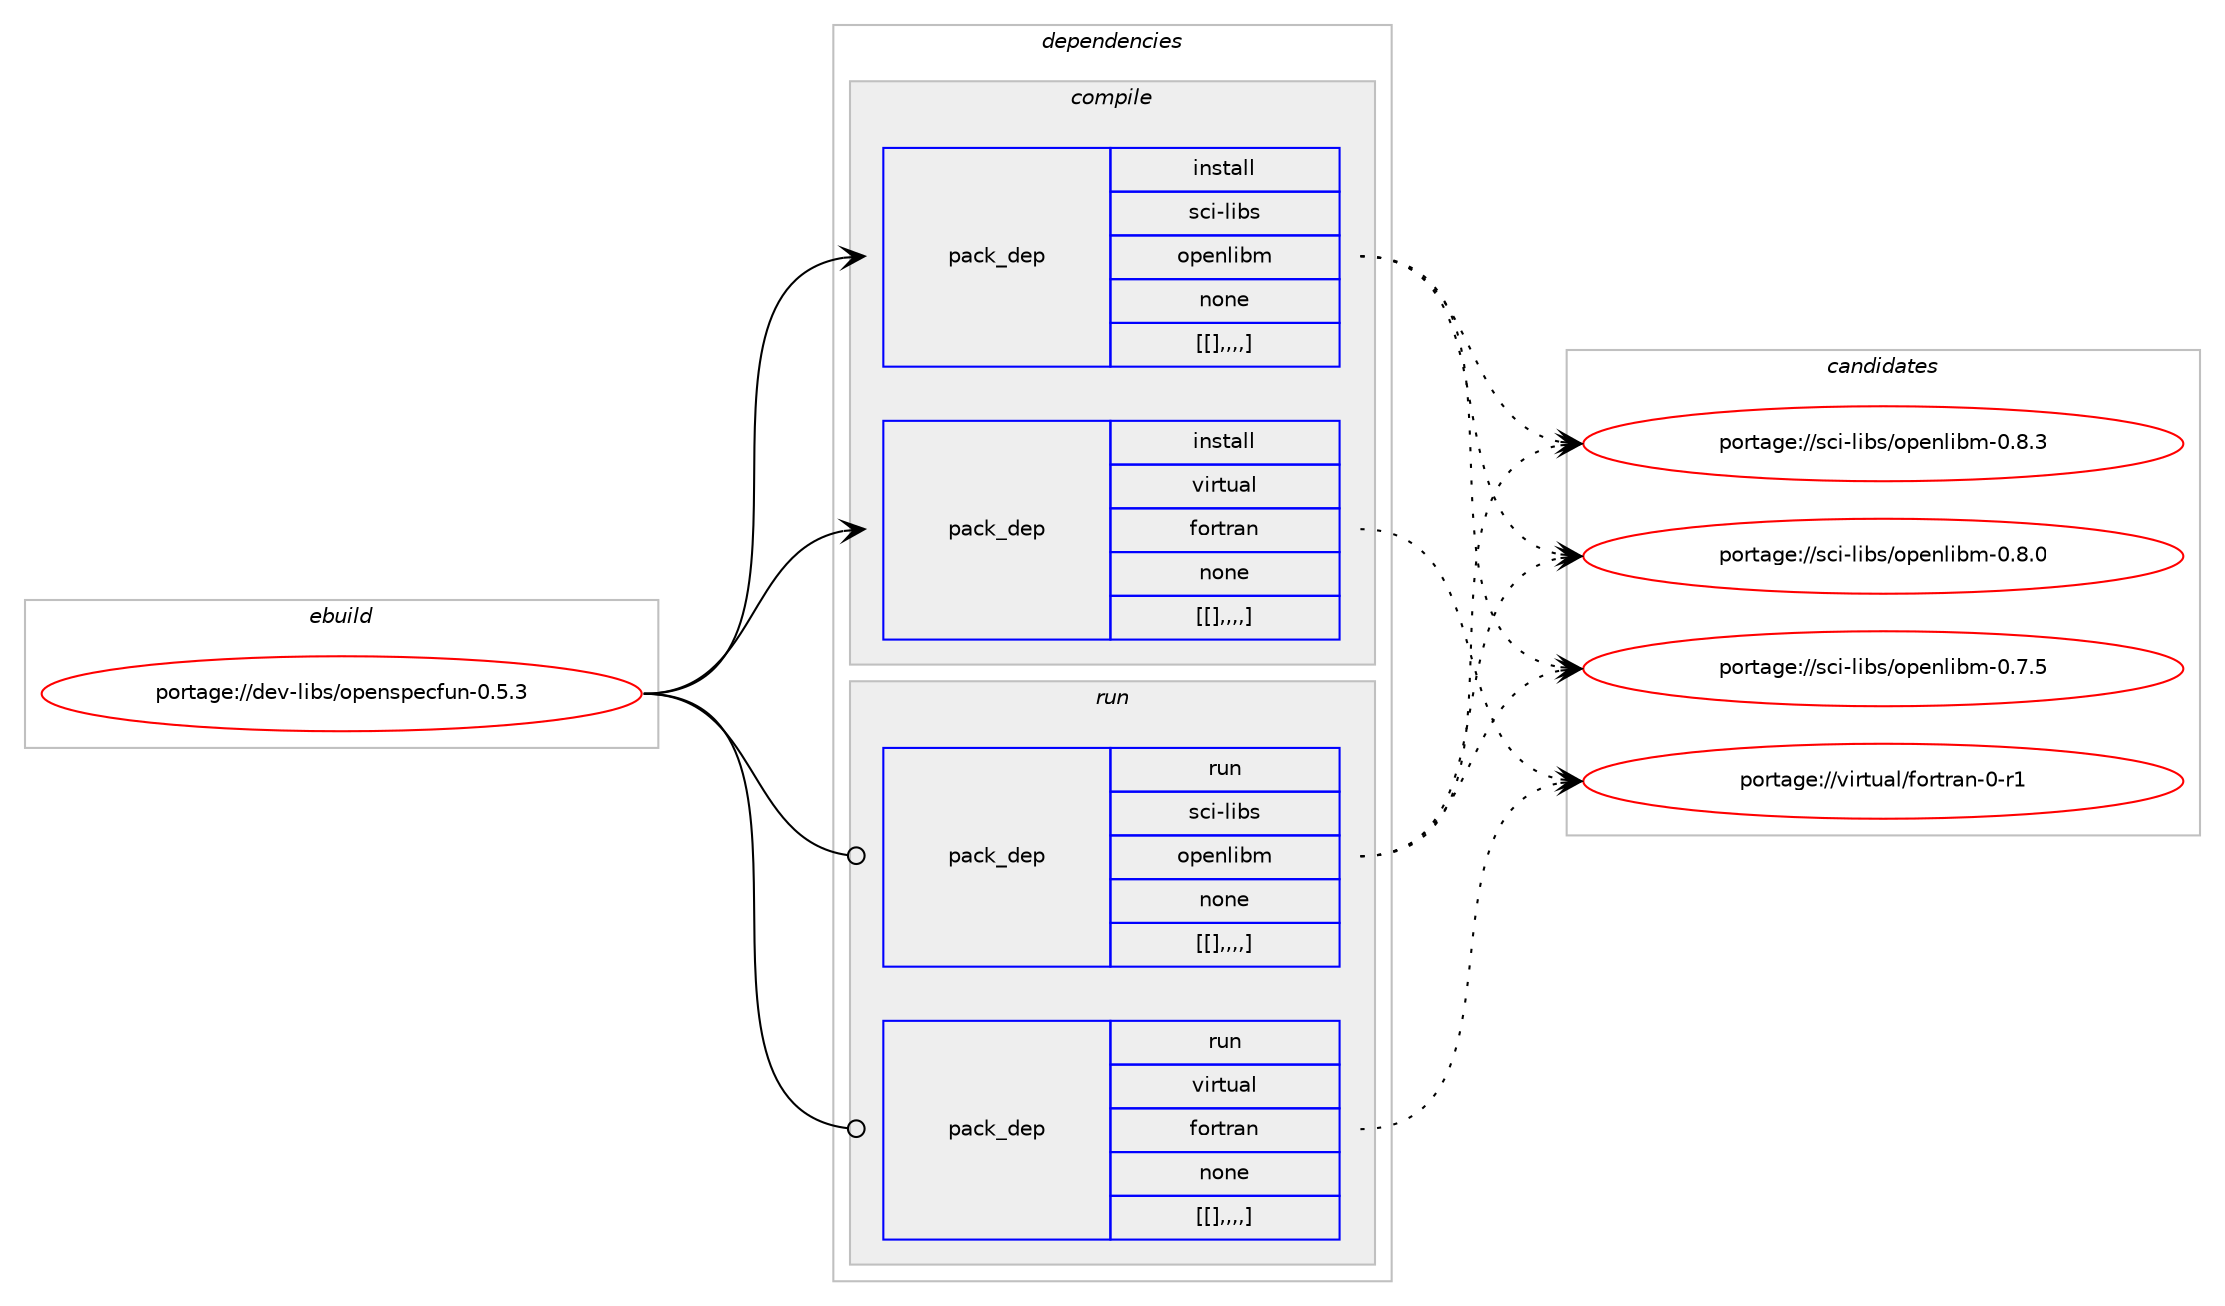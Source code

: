 digraph prolog {

# *************
# Graph options
# *************

newrank=true;
concentrate=true;
compound=true;
graph [rankdir=LR,fontname=Helvetica,fontsize=10,ranksep=1.5];#, ranksep=2.5, nodesep=0.2];
edge  [arrowhead=vee];
node  [fontname=Helvetica,fontsize=10];

# **********
# The ebuild
# **********

subgraph cluster_leftcol {
color=gray;
label=<<i>ebuild</i>>;
id [label="portage://dev-libs/openspecfun-0.5.3", color=red, width=4, href="../dev-libs/openspecfun-0.5.3.svg"];
}

# ****************
# The dependencies
# ****************

subgraph cluster_midcol {
color=gray;
label=<<i>dependencies</i>>;
subgraph cluster_compile {
fillcolor="#eeeeee";
style=filled;
label=<<i>compile</i>>;
subgraph pack84213 {
dependency113641 [label=<<TABLE BORDER="0" CELLBORDER="1" CELLSPACING="0" CELLPADDING="4" WIDTH="220"><TR><TD ROWSPAN="6" CELLPADDING="30">pack_dep</TD></TR><TR><TD WIDTH="110">install</TD></TR><TR><TD>sci-libs</TD></TR><TR><TD>openlibm</TD></TR><TR><TD>none</TD></TR><TR><TD>[[],,,,]</TD></TR></TABLE>>, shape=none, color=blue];
}
id:e -> dependency113641:w [weight=20,style="solid",arrowhead="vee"];
subgraph pack84214 {
dependency113642 [label=<<TABLE BORDER="0" CELLBORDER="1" CELLSPACING="0" CELLPADDING="4" WIDTH="220"><TR><TD ROWSPAN="6" CELLPADDING="30">pack_dep</TD></TR><TR><TD WIDTH="110">install</TD></TR><TR><TD>virtual</TD></TR><TR><TD>fortran</TD></TR><TR><TD>none</TD></TR><TR><TD>[[],,,,]</TD></TR></TABLE>>, shape=none, color=blue];
}
id:e -> dependency113642:w [weight=20,style="solid",arrowhead="vee"];
}
subgraph cluster_compileandrun {
fillcolor="#eeeeee";
style=filled;
label=<<i>compile and run</i>>;
}
subgraph cluster_run {
fillcolor="#eeeeee";
style=filled;
label=<<i>run</i>>;
subgraph pack84215 {
dependency113643 [label=<<TABLE BORDER="0" CELLBORDER="1" CELLSPACING="0" CELLPADDING="4" WIDTH="220"><TR><TD ROWSPAN="6" CELLPADDING="30">pack_dep</TD></TR><TR><TD WIDTH="110">run</TD></TR><TR><TD>sci-libs</TD></TR><TR><TD>openlibm</TD></TR><TR><TD>none</TD></TR><TR><TD>[[],,,,]</TD></TR></TABLE>>, shape=none, color=blue];
}
id:e -> dependency113643:w [weight=20,style="solid",arrowhead="odot"];
subgraph pack84216 {
dependency113644 [label=<<TABLE BORDER="0" CELLBORDER="1" CELLSPACING="0" CELLPADDING="4" WIDTH="220"><TR><TD ROWSPAN="6" CELLPADDING="30">pack_dep</TD></TR><TR><TD WIDTH="110">run</TD></TR><TR><TD>virtual</TD></TR><TR><TD>fortran</TD></TR><TR><TD>none</TD></TR><TR><TD>[[],,,,]</TD></TR></TABLE>>, shape=none, color=blue];
}
id:e -> dependency113644:w [weight=20,style="solid",arrowhead="odot"];
}
}

# **************
# The candidates
# **************

subgraph cluster_choices {
rank=same;
color=gray;
label=<<i>candidates</i>>;

subgraph choice84213 {
color=black;
nodesep=1;
choice1159910545108105981154711111210111010810598109454846564651 [label="portage://sci-libs/openlibm-0.8.3", color=red, width=4,href="../sci-libs/openlibm-0.8.3.svg"];
choice1159910545108105981154711111210111010810598109454846564648 [label="portage://sci-libs/openlibm-0.8.0", color=red, width=4,href="../sci-libs/openlibm-0.8.0.svg"];
choice1159910545108105981154711111210111010810598109454846554653 [label="portage://sci-libs/openlibm-0.7.5", color=red, width=4,href="../sci-libs/openlibm-0.7.5.svg"];
dependency113641:e -> choice1159910545108105981154711111210111010810598109454846564651:w [style=dotted,weight="100"];
dependency113641:e -> choice1159910545108105981154711111210111010810598109454846564648:w [style=dotted,weight="100"];
dependency113641:e -> choice1159910545108105981154711111210111010810598109454846554653:w [style=dotted,weight="100"];
}
subgraph choice84214 {
color=black;
nodesep=1;
choice11810511411611797108471021111141161149711045484511449 [label="portage://virtual/fortran-0-r1", color=red, width=4,href="../virtual/fortran-0-r1.svg"];
dependency113642:e -> choice11810511411611797108471021111141161149711045484511449:w [style=dotted,weight="100"];
}
subgraph choice84215 {
color=black;
nodesep=1;
choice1159910545108105981154711111210111010810598109454846564651 [label="portage://sci-libs/openlibm-0.8.3", color=red, width=4,href="../sci-libs/openlibm-0.8.3.svg"];
choice1159910545108105981154711111210111010810598109454846564648 [label="portage://sci-libs/openlibm-0.8.0", color=red, width=4,href="../sci-libs/openlibm-0.8.0.svg"];
choice1159910545108105981154711111210111010810598109454846554653 [label="portage://sci-libs/openlibm-0.7.5", color=red, width=4,href="../sci-libs/openlibm-0.7.5.svg"];
dependency113643:e -> choice1159910545108105981154711111210111010810598109454846564651:w [style=dotted,weight="100"];
dependency113643:e -> choice1159910545108105981154711111210111010810598109454846564648:w [style=dotted,weight="100"];
dependency113643:e -> choice1159910545108105981154711111210111010810598109454846554653:w [style=dotted,weight="100"];
}
subgraph choice84216 {
color=black;
nodesep=1;
choice11810511411611797108471021111141161149711045484511449 [label="portage://virtual/fortran-0-r1", color=red, width=4,href="../virtual/fortran-0-r1.svg"];
dependency113644:e -> choice11810511411611797108471021111141161149711045484511449:w [style=dotted,weight="100"];
}
}

}
